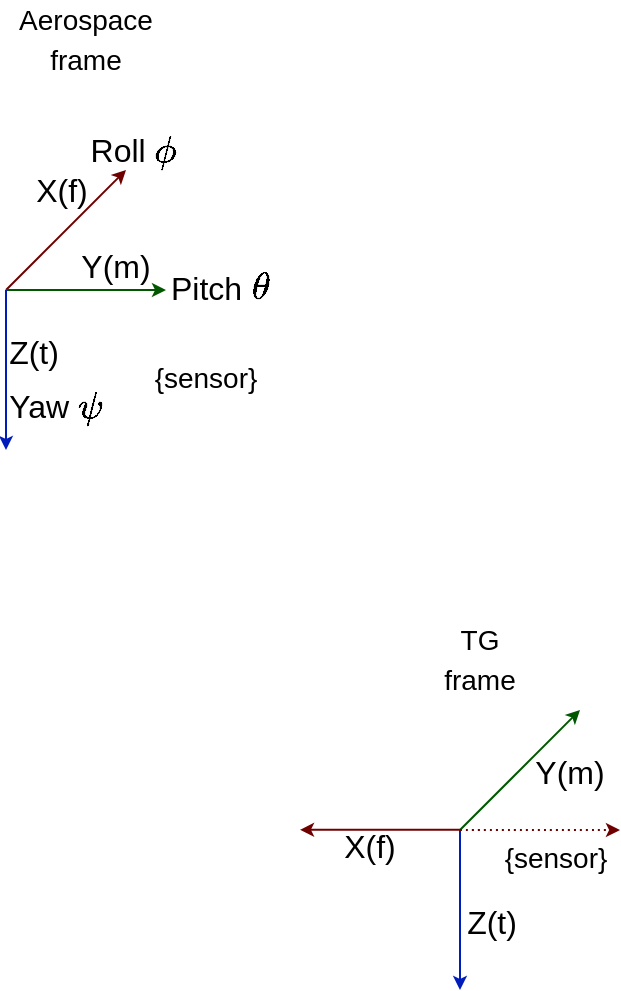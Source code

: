 <mxfile version="28.0.6" pages="2">
  <diagram name="Page-1" id="IO_ieXQ1LqAer1Rb4Nje">
    <mxGraphModel dx="1181" dy="689" grid="1" gridSize="10" guides="1" tooltips="1" connect="1" arrows="1" fold="1" page="1" pageScale="1" pageWidth="827" pageHeight="1169" math="1" shadow="0">
      <root>
        <mxCell id="0" />
        <mxCell id="1" parent="0" />
        <mxCell id="AGfqTcQ86ZxrjOehXECb-1" value="" style="endArrow=classic;html=1;rounded=0;fontSize=12;startSize=8;endSize=4;curved=1;fillColor=#a20025;strokeColor=#6F0000;" edge="1" parent="1">
          <mxGeometry width="50" height="50" relative="1" as="geometry">
            <mxPoint x="290.0" y="700.91" as="sourcePoint" />
            <mxPoint x="210" y="700.91" as="targetPoint" />
          </mxGeometry>
        </mxCell>
        <mxCell id="AGfqTcQ86ZxrjOehXECb-2" value="" style="endArrow=classic;html=1;rounded=0;fontSize=12;startSize=8;endSize=4;curved=1;fillColor=#008a00;strokeColor=#005700;" edge="1" parent="1">
          <mxGeometry width="50" height="50" relative="1" as="geometry">
            <mxPoint x="290" y="701" as="sourcePoint" />
            <mxPoint x="350" y="641" as="targetPoint" />
          </mxGeometry>
        </mxCell>
        <mxCell id="AGfqTcQ86ZxrjOehXECb-3" value="" style="endArrow=classic;html=1;rounded=0;fontSize=12;startSize=8;endSize=4;curved=1;fillColor=#0050ef;strokeColor=#001DBC;" edge="1" parent="1">
          <mxGeometry width="50" height="50" relative="1" as="geometry">
            <mxPoint x="290" y="701" as="sourcePoint" />
            <mxPoint x="290" y="781" as="targetPoint" />
          </mxGeometry>
        </mxCell>
        <mxCell id="AGfqTcQ86ZxrjOehXECb-4" value="&lt;font&gt;X(f)&lt;/font&gt;" style="text;html=1;strokeColor=none;fillColor=none;align=center;verticalAlign=middle;whiteSpace=wrap;rounded=0;fontSize=16;" vertex="1" parent="1">
          <mxGeometry x="234.0" y="699" width="22.41" height="20" as="geometry" />
        </mxCell>
        <mxCell id="AGfqTcQ86ZxrjOehXECb-5" value="&lt;font&gt;Y(m)&lt;/font&gt;" style="text;html=1;strokeColor=none;fillColor=none;align=center;verticalAlign=middle;whiteSpace=wrap;rounded=0;fontSize=16;" vertex="1" parent="1">
          <mxGeometry x="335.004" y="662" width="20" height="20" as="geometry" />
        </mxCell>
        <mxCell id="AGfqTcQ86ZxrjOehXECb-6" value="&lt;font&gt;Z(t)&lt;/font&gt;" style="text;html=1;strokeColor=none;fillColor=none;align=center;verticalAlign=middle;whiteSpace=wrap;rounded=0;fontSize=16;" vertex="1" parent="1">
          <mxGeometry x="296.004" y="737" width="20" height="20" as="geometry" />
        </mxCell>
        <mxCell id="AGfqTcQ86ZxrjOehXECb-7" value="&lt;font style=&quot;font-size: 14px;&quot;&gt;{sensor}&lt;/font&gt;" style="text;html=1;strokeColor=none;fillColor=none;align=center;verticalAlign=middle;whiteSpace=wrap;rounded=0;fontSize=16;" vertex="1" parent="1">
          <mxGeometry x="307.594" y="699" width="60" height="30" as="geometry" />
        </mxCell>
        <mxCell id="2hPtGdhtZN4Qazqu_L4d-1" value="" style="endArrow=classic;html=1;rounded=0;fontSize=12;startSize=8;endSize=4;curved=1;fillColor=#a20025;strokeColor=#6F0000;dashed=1;dashPattern=1 2;" edge="1" parent="1">
          <mxGeometry width="50" height="50" relative="1" as="geometry">
            <mxPoint x="290" y="701" as="sourcePoint" />
            <mxPoint x="370.0" y="701" as="targetPoint" />
          </mxGeometry>
        </mxCell>
        <mxCell id="tBSX7Q82xXPTaG2fjIkO-1" value="" style="endArrow=classic;html=1;rounded=0;fontSize=12;startSize=8;endSize=4;curved=1;fillColor=#a20025;strokeColor=#6F0000;" edge="1" parent="1">
          <mxGeometry width="50" height="50" relative="1" as="geometry">
            <mxPoint x="63" y="431" as="sourcePoint" />
            <mxPoint x="123" y="371" as="targetPoint" />
          </mxGeometry>
        </mxCell>
        <mxCell id="tBSX7Q82xXPTaG2fjIkO-2" value="" style="endArrow=classic;html=1;rounded=0;fontSize=12;startSize=8;endSize=4;curved=1;fillColor=#008a00;strokeColor=#005700;" edge="1" parent="1">
          <mxGeometry width="50" height="50" relative="1" as="geometry">
            <mxPoint x="63" y="431" as="sourcePoint" />
            <mxPoint x="143" y="431" as="targetPoint" />
          </mxGeometry>
        </mxCell>
        <mxCell id="tBSX7Q82xXPTaG2fjIkO-3" value="" style="endArrow=classic;html=1;rounded=0;fontSize=12;startSize=8;endSize=4;curved=1;fillColor=#0050ef;strokeColor=#001DBC;" edge="1" parent="1">
          <mxGeometry width="50" height="50" relative="1" as="geometry">
            <mxPoint x="63" y="431" as="sourcePoint" />
            <mxPoint x="63" y="511" as="targetPoint" />
          </mxGeometry>
        </mxCell>
        <mxCell id="tBSX7Q82xXPTaG2fjIkO-4" value="&lt;font&gt;X(f)&lt;/font&gt;" style="text;html=1;strokeColor=none;fillColor=none;align=center;verticalAlign=middle;whiteSpace=wrap;rounded=0;fontSize=16;" vertex="1" parent="1">
          <mxGeometry x="81.004" y="371" width="20" height="20" as="geometry" />
        </mxCell>
        <mxCell id="tBSX7Q82xXPTaG2fjIkO-5" value="&lt;font&gt;Y(m)&lt;/font&gt;" style="text;html=1;strokeColor=none;fillColor=none;align=center;verticalAlign=middle;whiteSpace=wrap;rounded=0;fontSize=16;" vertex="1" parent="1">
          <mxGeometry x="99" y="409" width="38" height="20" as="geometry" />
        </mxCell>
        <mxCell id="tBSX7Q82xXPTaG2fjIkO-6" value="&lt;font&gt;Z(t)&lt;/font&gt;" style="text;html=1;strokeColor=none;fillColor=none;align=center;verticalAlign=middle;whiteSpace=wrap;rounded=0;fontSize=16;" vertex="1" parent="1">
          <mxGeometry x="67.004" y="452" width="20" height="20" as="geometry" />
        </mxCell>
        <mxCell id="tBSX7Q82xXPTaG2fjIkO-7" value="&lt;font style=&quot;font-size: 14px;&quot;&gt;{sensor}&lt;/font&gt;" style="text;html=1;strokeColor=none;fillColor=none;align=center;verticalAlign=middle;whiteSpace=wrap;rounded=0;fontSize=16;" vertex="1" parent="1">
          <mxGeometry x="133.004" y="459" width="60" height="30" as="geometry" />
        </mxCell>
        <mxCell id="tBSX7Q82xXPTaG2fjIkO-8" value="&lt;font&gt;Roll `\phi`&lt;/font&gt;" style="text;html=1;strokeColor=none;fillColor=none;align=center;verticalAlign=middle;whiteSpace=wrap;rounded=0;fontSize=16;" vertex="1" parent="1">
          <mxGeometry x="99" y="351" width="56" height="20" as="geometry" />
        </mxCell>
        <mxCell id="tBSX7Q82xXPTaG2fjIkO-9" value="&lt;font&gt;Pitch `\theta`&lt;/font&gt;" style="text;html=1;strokeColor=none;fillColor=none;align=center;verticalAlign=middle;whiteSpace=wrap;rounded=0;fontSize=16;" vertex="1" parent="1">
          <mxGeometry x="142" y="420" width="56" height="20" as="geometry" />
        </mxCell>
        <mxCell id="tBSX7Q82xXPTaG2fjIkO-10" value="&lt;font&gt;Yaw `\psi`&lt;/font&gt;" style="text;html=1;strokeColor=none;fillColor=none;align=center;verticalAlign=middle;whiteSpace=wrap;rounded=0;fontSize=16;" vertex="1" parent="1">
          <mxGeometry x="60" y="479" width="56" height="20" as="geometry" />
        </mxCell>
        <mxCell id="tBSX7Q82xXPTaG2fjIkO-11" value="&lt;font style=&quot;font-size: 14px;&quot;&gt;Aerospace frame&lt;/font&gt;" style="text;html=1;strokeColor=none;fillColor=none;align=center;verticalAlign=middle;whiteSpace=wrap;rounded=0;fontSize=16;" vertex="1" parent="1">
          <mxGeometry x="73" y="290" width="60" height="30" as="geometry" />
        </mxCell>
        <mxCell id="tBSX7Q82xXPTaG2fjIkO-12" value="&lt;font style=&quot;font-size: 14px;&quot;&gt;TG frame&lt;/font&gt;" style="text;html=1;strokeColor=none;fillColor=none;align=center;verticalAlign=middle;whiteSpace=wrap;rounded=0;fontSize=16;" vertex="1" parent="1">
          <mxGeometry x="270" y="600" width="60" height="30" as="geometry" />
        </mxCell>
      </root>
    </mxGraphModel>
  </diagram>
  <diagram name="book" id="zP6zwpxR3P8QhBYjGjJX">
    <mxGraphModel dx="480" dy="280" grid="0" gridSize="10" guides="1" tooltips="1" connect="1" arrows="1" fold="1" page="1" pageScale="1" pageWidth="827" pageHeight="1169" math="1" shadow="0">
      <root>
        <mxCell id="cOQWobio5qdHmxuEJKea-0" />
        <mxCell id="cOQWobio5qdHmxuEJKea-1" parent="cOQWobio5qdHmxuEJKea-0" />
        <mxCell id="cOQWobio5qdHmxuEJKea-2" value="" style="endArrow=classic;html=1;rounded=0;fontSize=12;startSize=8;endSize=4;curved=1;fillColor=#a20025;strokeColor=#6F0000;" edge="1" parent="cOQWobio5qdHmxuEJKea-1">
          <mxGeometry width="50" height="50" relative="1" as="geometry">
            <mxPoint x="420" y="400" as="sourcePoint" />
            <mxPoint x="480" y="340" as="targetPoint" />
          </mxGeometry>
        </mxCell>
        <mxCell id="cOQWobio5qdHmxuEJKea-3" value="" style="endArrow=classic;html=1;rounded=0;fontSize=12;startSize=8;endSize=4;curved=1;fillColor=#008a00;strokeColor=#005700;" edge="1" parent="cOQWobio5qdHmxuEJKea-1">
          <mxGeometry width="50" height="50" relative="1" as="geometry">
            <mxPoint x="420" y="400" as="sourcePoint" />
            <mxPoint x="500" y="400" as="targetPoint" />
          </mxGeometry>
        </mxCell>
        <mxCell id="cOQWobio5qdHmxuEJKea-4" value="" style="endArrow=classic;html=1;rounded=0;fontSize=12;startSize=8;endSize=4;curved=1;fillColor=#0050ef;strokeColor=#001DBC;" edge="1" parent="cOQWobio5qdHmxuEJKea-1">
          <mxGeometry width="50" height="50" relative="1" as="geometry">
            <mxPoint x="420" y="400" as="sourcePoint" />
            <mxPoint x="420" y="480" as="targetPoint" />
          </mxGeometry>
        </mxCell>
        <mxCell id="cOQWobio5qdHmxuEJKea-5" value="&lt;font&gt;X(f)&lt;/font&gt;" style="text;html=1;strokeColor=none;fillColor=none;align=center;verticalAlign=middle;whiteSpace=wrap;rounded=0;fontSize=16;" vertex="1" parent="cOQWobio5qdHmxuEJKea-1">
          <mxGeometry x="438.004" y="340" width="20" height="20" as="geometry" />
        </mxCell>
        <mxCell id="cOQWobio5qdHmxuEJKea-6" value="&lt;font&gt;Y(m)&lt;/font&gt;" style="text;html=1;strokeColor=none;fillColor=none;align=center;verticalAlign=middle;whiteSpace=wrap;rounded=0;fontSize=16;" vertex="1" parent="cOQWobio5qdHmxuEJKea-1">
          <mxGeometry x="456" y="378" width="38" height="20" as="geometry" />
        </mxCell>
        <mxCell id="cOQWobio5qdHmxuEJKea-7" value="&lt;font&gt;Z(t)&lt;/font&gt;" style="text;html=1;strokeColor=none;fillColor=none;align=center;verticalAlign=middle;whiteSpace=wrap;rounded=0;fontSize=16;" vertex="1" parent="cOQWobio5qdHmxuEJKea-1">
          <mxGeometry x="424.004" y="421" width="20" height="20" as="geometry" />
        </mxCell>
        <mxCell id="cOQWobio5qdHmxuEJKea-8" value="&lt;font style=&quot;font-size: 14px;&quot;&gt;{sensor}&lt;/font&gt;" style="text;html=1;strokeColor=none;fillColor=none;align=center;verticalAlign=middle;whiteSpace=wrap;rounded=0;fontSize=16;" vertex="1" parent="cOQWobio5qdHmxuEJKea-1">
          <mxGeometry x="490.004" y="428" width="60" height="30" as="geometry" />
        </mxCell>
        <mxCell id="FaF7QpPsnqKi1XI9qjjY-0" value="&lt;font&gt;Roll `\phi`&lt;/font&gt;" style="text;html=1;strokeColor=none;fillColor=none;align=center;verticalAlign=middle;whiteSpace=wrap;rounded=0;fontSize=16;" vertex="1" parent="cOQWobio5qdHmxuEJKea-1">
          <mxGeometry x="456" y="320" width="56" height="20" as="geometry" />
        </mxCell>
        <mxCell id="FaF7QpPsnqKi1XI9qjjY-1" value="&lt;font&gt;Pitch `\theta`&lt;/font&gt;" style="text;html=1;strokeColor=none;fillColor=none;align=center;verticalAlign=middle;whiteSpace=wrap;rounded=0;fontSize=16;" vertex="1" parent="cOQWobio5qdHmxuEJKea-1">
          <mxGeometry x="499" y="389" width="56" height="20" as="geometry" />
        </mxCell>
        <mxCell id="FaF7QpPsnqKi1XI9qjjY-2" value="&lt;font&gt;Yaw `\psi`&lt;/font&gt;" style="text;html=1;strokeColor=none;fillColor=none;align=center;verticalAlign=middle;whiteSpace=wrap;rounded=0;fontSize=16;" vertex="1" parent="cOQWobio5qdHmxuEJKea-1">
          <mxGeometry x="417" y="448" width="56" height="20" as="geometry" />
        </mxCell>
      </root>
    </mxGraphModel>
  </diagram>
</mxfile>
